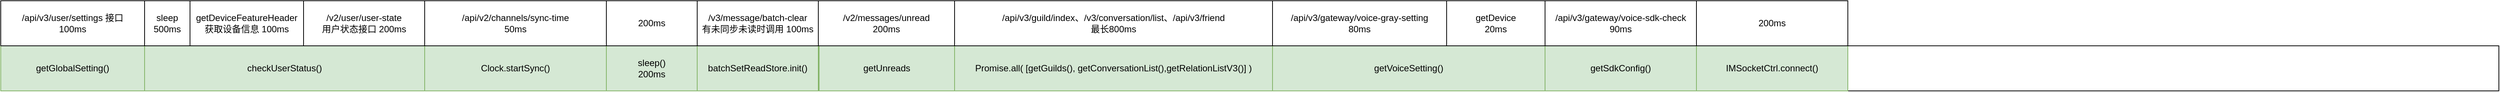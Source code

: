 <mxfile version="23.1.1" type="github">
  <diagram name="第 1 页" id="4bKVYmp6gC8IJLYEQT4g">
    <mxGraphModel dx="1050" dy="530" grid="1" gridSize="10" guides="1" tooltips="1" connect="1" arrows="1" fold="1" page="1" pageScale="1" pageWidth="827" pageHeight="1169" math="0" shadow="0">
      <root>
        <mxCell id="0" />
        <mxCell id="1" parent="0" />
        <mxCell id="SrKpxrNgZF3burnjYcv5-1" value="" style="rounded=0;whiteSpace=wrap;html=1;" vertex="1" parent="1">
          <mxGeometry x="40" y="320" width="3300" height="60" as="geometry" />
        </mxCell>
        <mxCell id="SrKpxrNgZF3burnjYcv5-2" value="getGlobalSetting()" style="rounded=0;whiteSpace=wrap;html=1;fillColor=#d5e8d4;strokeColor=#82b366;" vertex="1" parent="1">
          <mxGeometry x="40" y="320" width="190" height="60" as="geometry" />
        </mxCell>
        <mxCell id="SrKpxrNgZF3burnjYcv5-6" value="checkUserStatus()" style="rounded=0;whiteSpace=wrap;html=1;fillColor=#d5e8d4;strokeColor=#82b366;" vertex="1" parent="1">
          <mxGeometry x="230" y="320" width="370" height="60" as="geometry" />
        </mxCell>
        <mxCell id="SrKpxrNgZF3burnjYcv5-7" value="&lt;div&gt;/api/v3/user/settings 接口&lt;/div&gt;&lt;div&gt;100ms&lt;/div&gt;" style="rounded=0;whiteSpace=wrap;html=1;" vertex="1" parent="1">
          <mxGeometry x="40" y="260" width="190" height="60" as="geometry" />
        </mxCell>
        <mxCell id="SrKpxrNgZF3burnjYcv5-8" value="" style="rounded=0;whiteSpace=wrap;html=1;" vertex="1" parent="1">
          <mxGeometry x="230" y="260" width="370" height="60" as="geometry" />
        </mxCell>
        <mxCell id="SrKpxrNgZF3burnjYcv5-9" value="sleep 500ms" style="rounded=0;whiteSpace=wrap;html=1;" vertex="1" parent="1">
          <mxGeometry x="230" y="260" width="60" height="60" as="geometry" />
        </mxCell>
        <mxCell id="SrKpxrNgZF3burnjYcv5-10" value="getDeviceFeatureHeader&lt;br&gt;获取设备信息 100ms" style="rounded=0;whiteSpace=wrap;html=1;" vertex="1" parent="1">
          <mxGeometry x="290" y="260" width="150" height="60" as="geometry" />
        </mxCell>
        <mxCell id="SrKpxrNgZF3burnjYcv5-11" value="/v2/user/user-state&lt;br&gt;用户状态接口 200ms" style="rounded=0;whiteSpace=wrap;html=1;" vertex="1" parent="1">
          <mxGeometry x="440" y="260" width="160" height="60" as="geometry" />
        </mxCell>
        <mxCell id="SrKpxrNgZF3burnjYcv5-12" value="Clock.startSync()" style="rounded=0;whiteSpace=wrap;html=1;fillColor=#d5e8d4;strokeColor=#82b366;" vertex="1" parent="1">
          <mxGeometry x="600" y="320" width="240" height="60" as="geometry" />
        </mxCell>
        <mxCell id="SrKpxrNgZF3burnjYcv5-13" value="/api/v2/channels/sync-time&lt;br&gt;50ms" style="rounded=0;whiteSpace=wrap;html=1;" vertex="1" parent="1">
          <mxGeometry x="600" y="260" width="240" height="60" as="geometry" />
        </mxCell>
        <mxCell id="SrKpxrNgZF3burnjYcv5-15" value="sleep()&lt;br&gt;200ms" style="rounded=0;whiteSpace=wrap;html=1;fillColor=#d5e8d4;strokeColor=#82b366;" vertex="1" parent="1">
          <mxGeometry x="840" y="320" width="120" height="60" as="geometry" />
        </mxCell>
        <mxCell id="SrKpxrNgZF3burnjYcv5-20" value="batchSetReadStore.init()" style="rounded=0;whiteSpace=wrap;html=1;fillColor=#d5e8d4;strokeColor=#82b366;" vertex="1" parent="1">
          <mxGeometry x="960" y="320" width="160" height="60" as="geometry" />
        </mxCell>
        <mxCell id="SrKpxrNgZF3burnjYcv5-21" value="getUnreads" style="rounded=0;whiteSpace=wrap;html=1;fillColor=#d5e8d4;strokeColor=#82b366;" vertex="1" parent="1">
          <mxGeometry x="1121" y="320" width="179" height="60" as="geometry" />
        </mxCell>
        <mxCell id="SrKpxrNgZF3burnjYcv5-22" value="/v2/messages/unread&lt;br&gt;200ms" style="rounded=0;whiteSpace=wrap;html=1;" vertex="1" parent="1">
          <mxGeometry x="1120" y="260" width="180" height="60" as="geometry" />
        </mxCell>
        <mxCell id="SrKpxrNgZF3burnjYcv5-23" value="/v3/message/batch-clear&lt;br&gt;有未同步未读时调用 100ms" style="rounded=0;whiteSpace=wrap;html=1;" vertex="1" parent="1">
          <mxGeometry x="960" y="260" width="160" height="60" as="geometry" />
        </mxCell>
        <mxCell id="SrKpxrNgZF3burnjYcv5-24" value="200ms" style="rounded=0;whiteSpace=wrap;html=1;" vertex="1" parent="1">
          <mxGeometry x="840" y="260" width="120" height="60" as="geometry" />
        </mxCell>
        <mxCell id="SrKpxrNgZF3burnjYcv5-25" value="Promise.all( [getGuilds(), getConversationList(),getRelationListV3()] )" style="rounded=0;whiteSpace=wrap;html=1;fillColor=#d5e8d4;strokeColor=#82b366;" vertex="1" parent="1">
          <mxGeometry x="1300" y="320" width="420" height="60" as="geometry" />
        </mxCell>
        <mxCell id="SrKpxrNgZF3burnjYcv5-26" value="/api/v3/guild/index、/v3/conversation/list、/api/v3/friend&lt;br&gt;最长800ms" style="rounded=0;whiteSpace=wrap;html=1;" vertex="1" parent="1">
          <mxGeometry x="1300" y="260" width="420" height="60" as="geometry" />
        </mxCell>
        <mxCell id="SrKpxrNgZF3burnjYcv5-27" value="getVoiceSetting()" style="rounded=0;whiteSpace=wrap;html=1;fillColor=#d5e8d4;strokeColor=#82b366;" vertex="1" parent="1">
          <mxGeometry x="1720" y="320" width="360" height="60" as="geometry" />
        </mxCell>
        <mxCell id="SrKpxrNgZF3burnjYcv5-28" value="/api/v3/gateway/voice-gray-setting&lt;br&gt;80ms" style="rounded=0;whiteSpace=wrap;html=1;" vertex="1" parent="1">
          <mxGeometry x="1720" y="260" width="230" height="60" as="geometry" />
        </mxCell>
        <mxCell id="SrKpxrNgZF3burnjYcv5-29" value="getDevice&lt;br&gt;20ms" style="rounded=0;whiteSpace=wrap;html=1;" vertex="1" parent="1">
          <mxGeometry x="1950" y="260" width="130" height="60" as="geometry" />
        </mxCell>
        <mxCell id="SrKpxrNgZF3burnjYcv5-30" value="getSdkConfig()" style="rounded=0;whiteSpace=wrap;html=1;fillColor=#d5e8d4;strokeColor=#82b366;" vertex="1" parent="1">
          <mxGeometry x="2080" y="320" width="200" height="60" as="geometry" />
        </mxCell>
        <mxCell id="SrKpxrNgZF3burnjYcv5-31" value="/api/v3/gateway/voice-sdk-check&lt;br&gt;90ms" style="rounded=0;whiteSpace=wrap;html=1;" vertex="1" parent="1">
          <mxGeometry x="2080" y="260" width="200" height="60" as="geometry" />
        </mxCell>
        <mxCell id="SrKpxrNgZF3burnjYcv5-32" value="IMSocketCtrl.connect()" style="rounded=0;whiteSpace=wrap;html=1;fillColor=#d5e8d4;strokeColor=#82b366;" vertex="1" parent="1">
          <mxGeometry x="2280" y="320" width="200" height="60" as="geometry" />
        </mxCell>
        <mxCell id="SrKpxrNgZF3burnjYcv5-33" value="200ms" style="rounded=0;whiteSpace=wrap;html=1;" vertex="1" parent="1">
          <mxGeometry x="2280" y="260" width="200" height="60" as="geometry" />
        </mxCell>
      </root>
    </mxGraphModel>
  </diagram>
</mxfile>
